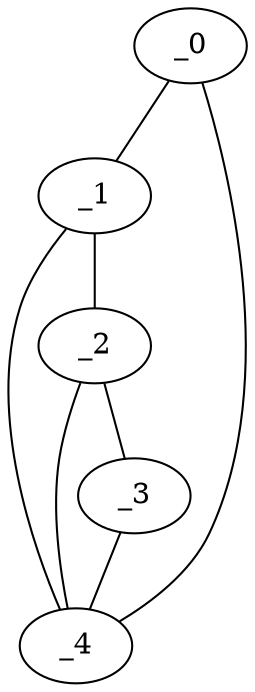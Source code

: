 graph MP1_0111 {
	_0	 [x="0.948833",
		y="1.97851"];
	_1	 [x="2.90253",
		y="3.1983"];
	_0 -- _1;
	_4	 [x="0.530881",
		y="2.986"];
	_0 -- _4;
	_2	 [x="2.62608",
		y="0.513519"];
	_1 -- _2;
	_1 -- _4;
	_3	 [x="0.4761",
		y="0.756329"];
	_2 -- _3;
	_2 -- _4;
	_3 -- _4;
}

